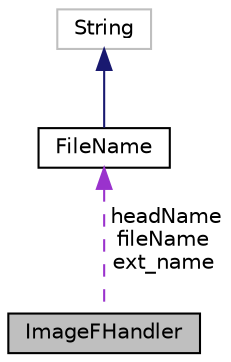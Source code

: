 digraph "ImageFHandler"
{
  edge [fontname="Helvetica",fontsize="10",labelfontname="Helvetica",labelfontsize="10"];
  node [fontname="Helvetica",fontsize="10",shape=record];
  Node1 [label="ImageFHandler",height=0.2,width=0.4,color="black", fillcolor="grey75", style="filled", fontcolor="black"];
  Node2 -> Node1 [dir="back",color="darkorchid3",fontsize="10",style="dashed",label=" headName\nfileName\next_name" ,fontname="Helvetica"];
  Node2 [label="FileName",height=0.2,width=0.4,color="black", fillcolor="white", style="filled",URL="$classFileName.html"];
  Node3 -> Node2 [dir="back",color="midnightblue",fontsize="10",style="solid",fontname="Helvetica"];
  Node3 [label="String",height=0.2,width=0.4,color="grey75", fillcolor="white", style="filled"];
}

